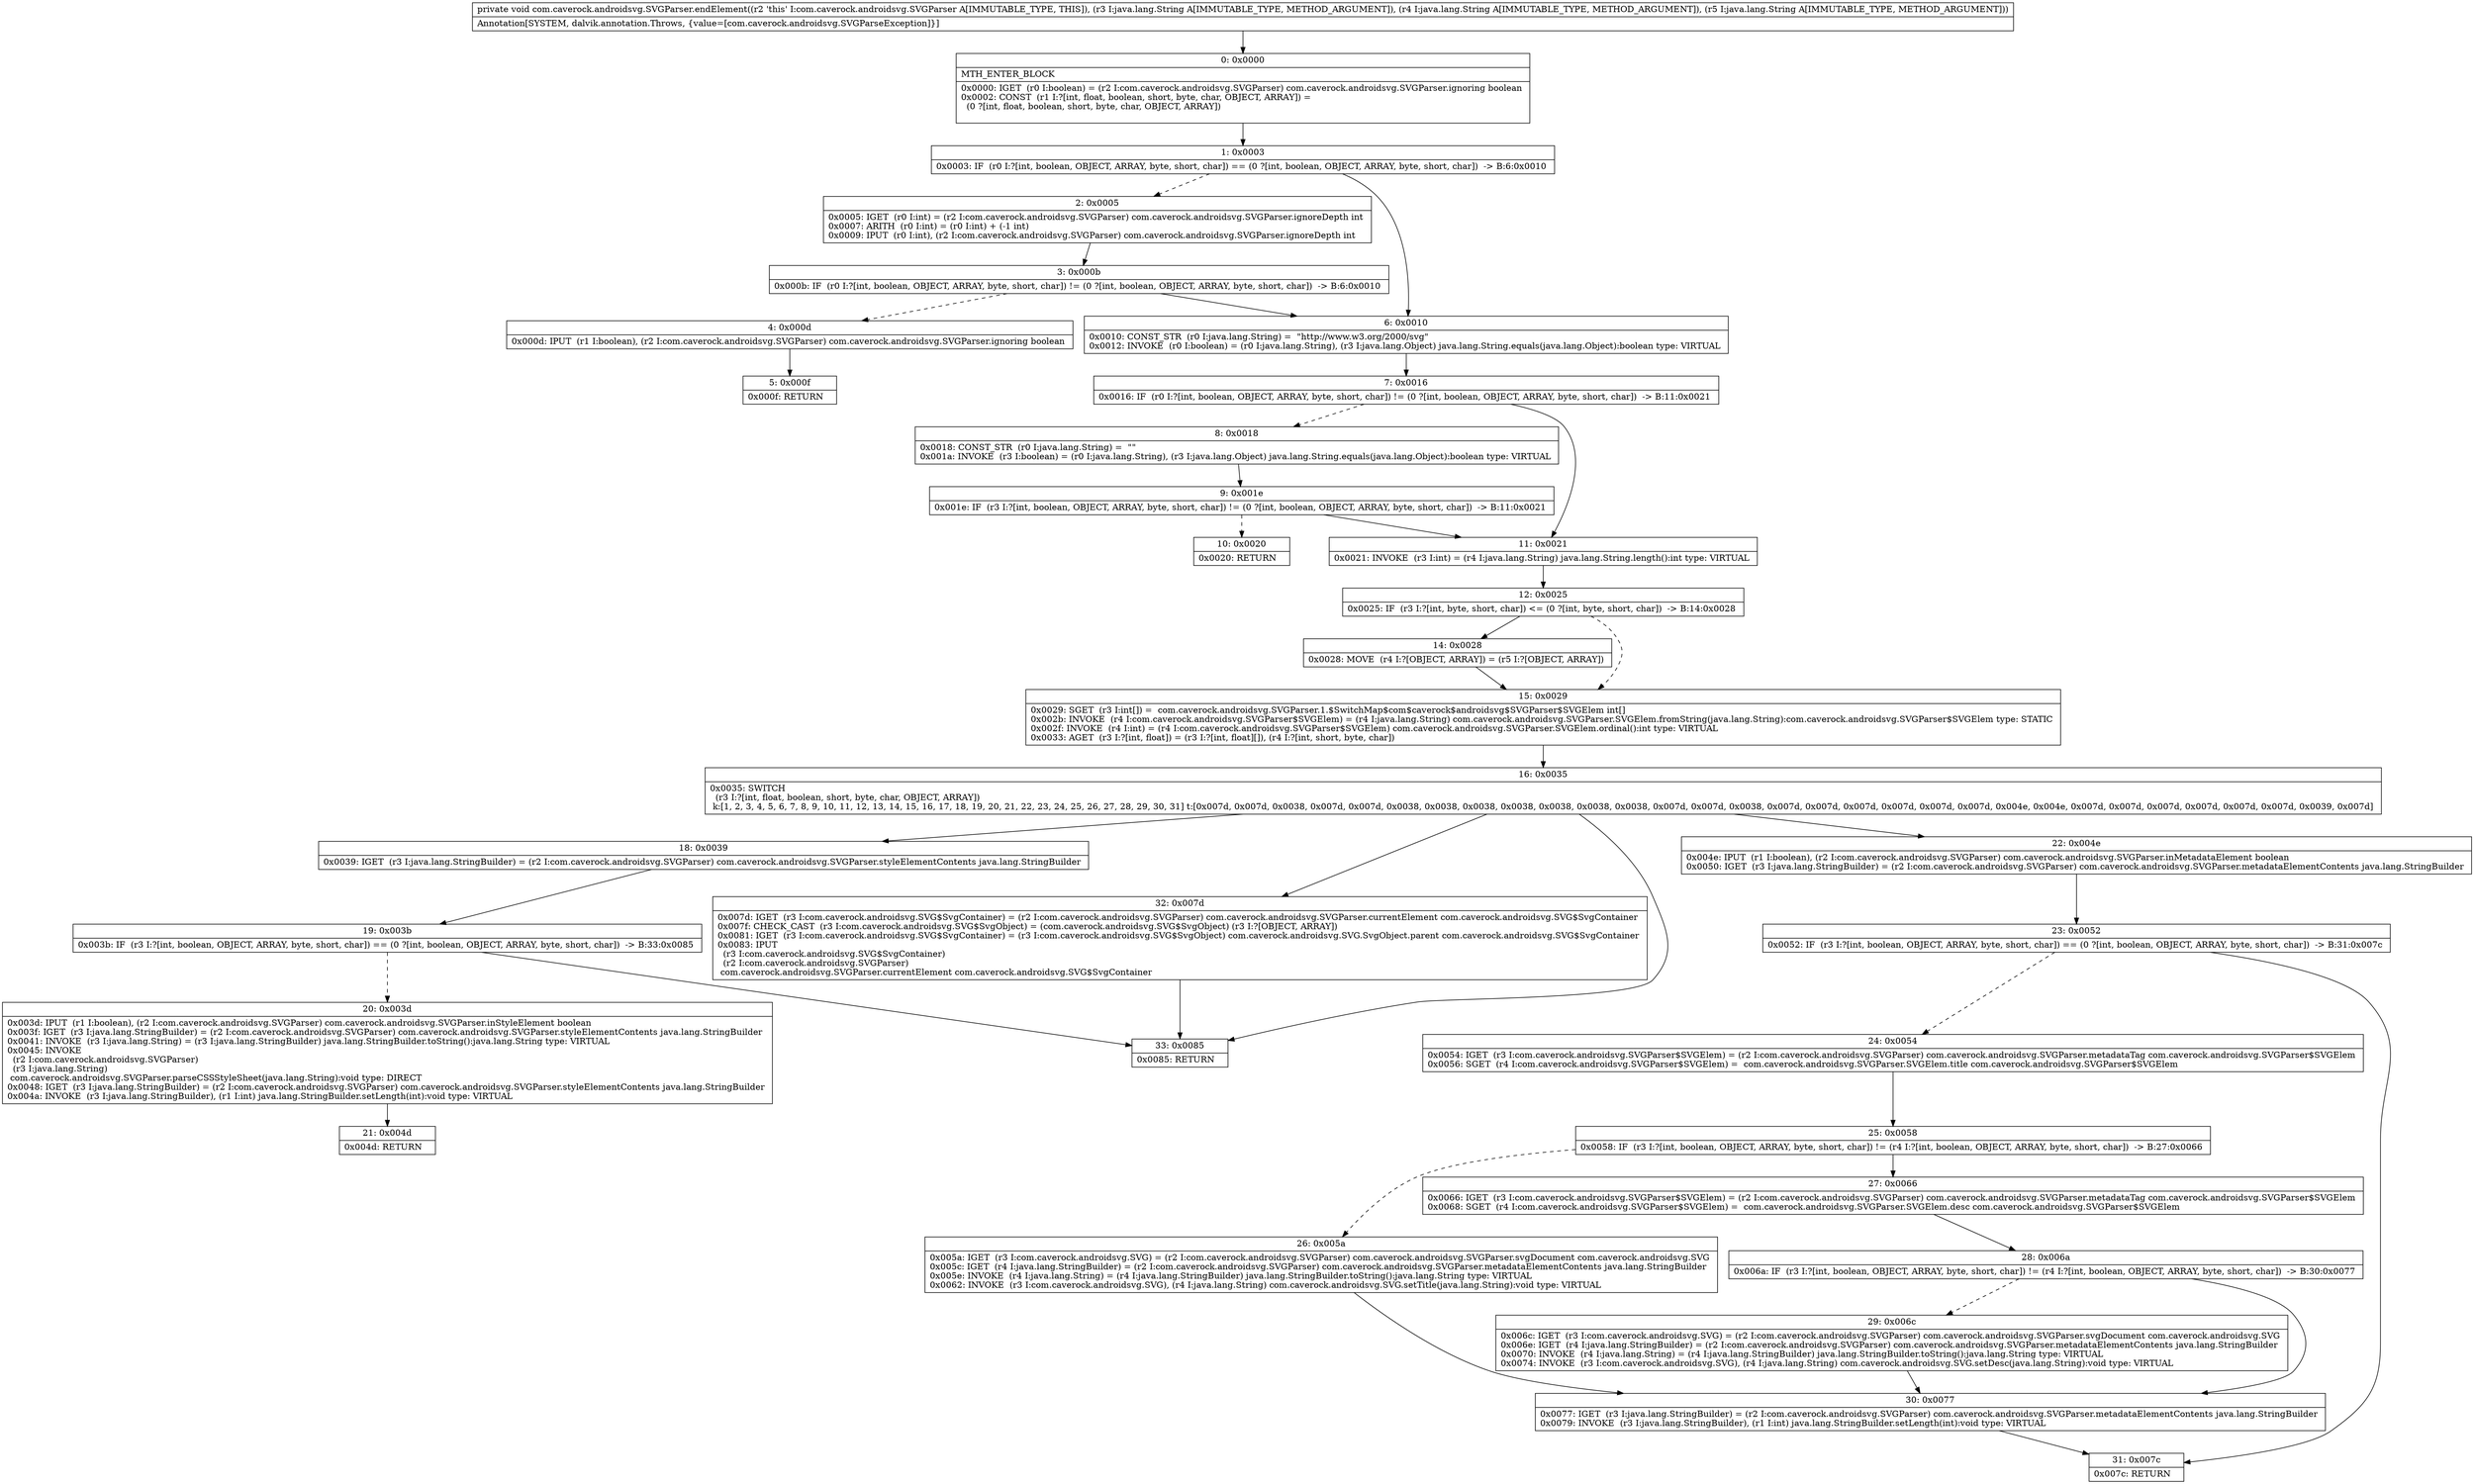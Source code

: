 digraph "CFG forcom.caverock.androidsvg.SVGParser.endElement(Ljava\/lang\/String;Ljava\/lang\/String;Ljava\/lang\/String;)V" {
Node_0 [shape=record,label="{0\:\ 0x0000|MTH_ENTER_BLOCK\l|0x0000: IGET  (r0 I:boolean) = (r2 I:com.caverock.androidsvg.SVGParser) com.caverock.androidsvg.SVGParser.ignoring boolean \l0x0002: CONST  (r1 I:?[int, float, boolean, short, byte, char, OBJECT, ARRAY]) = \l  (0 ?[int, float, boolean, short, byte, char, OBJECT, ARRAY])\l \l}"];
Node_1 [shape=record,label="{1\:\ 0x0003|0x0003: IF  (r0 I:?[int, boolean, OBJECT, ARRAY, byte, short, char]) == (0 ?[int, boolean, OBJECT, ARRAY, byte, short, char])  \-\> B:6:0x0010 \l}"];
Node_2 [shape=record,label="{2\:\ 0x0005|0x0005: IGET  (r0 I:int) = (r2 I:com.caverock.androidsvg.SVGParser) com.caverock.androidsvg.SVGParser.ignoreDepth int \l0x0007: ARITH  (r0 I:int) = (r0 I:int) + (\-1 int) \l0x0009: IPUT  (r0 I:int), (r2 I:com.caverock.androidsvg.SVGParser) com.caverock.androidsvg.SVGParser.ignoreDepth int \l}"];
Node_3 [shape=record,label="{3\:\ 0x000b|0x000b: IF  (r0 I:?[int, boolean, OBJECT, ARRAY, byte, short, char]) != (0 ?[int, boolean, OBJECT, ARRAY, byte, short, char])  \-\> B:6:0x0010 \l}"];
Node_4 [shape=record,label="{4\:\ 0x000d|0x000d: IPUT  (r1 I:boolean), (r2 I:com.caverock.androidsvg.SVGParser) com.caverock.androidsvg.SVGParser.ignoring boolean \l}"];
Node_5 [shape=record,label="{5\:\ 0x000f|0x000f: RETURN   \l}"];
Node_6 [shape=record,label="{6\:\ 0x0010|0x0010: CONST_STR  (r0 I:java.lang.String) =  \"http:\/\/www.w3.org\/2000\/svg\" \l0x0012: INVOKE  (r0 I:boolean) = (r0 I:java.lang.String), (r3 I:java.lang.Object) java.lang.String.equals(java.lang.Object):boolean type: VIRTUAL \l}"];
Node_7 [shape=record,label="{7\:\ 0x0016|0x0016: IF  (r0 I:?[int, boolean, OBJECT, ARRAY, byte, short, char]) != (0 ?[int, boolean, OBJECT, ARRAY, byte, short, char])  \-\> B:11:0x0021 \l}"];
Node_8 [shape=record,label="{8\:\ 0x0018|0x0018: CONST_STR  (r0 I:java.lang.String) =  \"\" \l0x001a: INVOKE  (r3 I:boolean) = (r0 I:java.lang.String), (r3 I:java.lang.Object) java.lang.String.equals(java.lang.Object):boolean type: VIRTUAL \l}"];
Node_9 [shape=record,label="{9\:\ 0x001e|0x001e: IF  (r3 I:?[int, boolean, OBJECT, ARRAY, byte, short, char]) != (0 ?[int, boolean, OBJECT, ARRAY, byte, short, char])  \-\> B:11:0x0021 \l}"];
Node_10 [shape=record,label="{10\:\ 0x0020|0x0020: RETURN   \l}"];
Node_11 [shape=record,label="{11\:\ 0x0021|0x0021: INVOKE  (r3 I:int) = (r4 I:java.lang.String) java.lang.String.length():int type: VIRTUAL \l}"];
Node_12 [shape=record,label="{12\:\ 0x0025|0x0025: IF  (r3 I:?[int, byte, short, char]) \<= (0 ?[int, byte, short, char])  \-\> B:14:0x0028 \l}"];
Node_14 [shape=record,label="{14\:\ 0x0028|0x0028: MOVE  (r4 I:?[OBJECT, ARRAY]) = (r5 I:?[OBJECT, ARRAY]) \l}"];
Node_15 [shape=record,label="{15\:\ 0x0029|0x0029: SGET  (r3 I:int[]) =  com.caverock.androidsvg.SVGParser.1.$SwitchMap$com$caverock$androidsvg$SVGParser$SVGElem int[] \l0x002b: INVOKE  (r4 I:com.caverock.androidsvg.SVGParser$SVGElem) = (r4 I:java.lang.String) com.caverock.androidsvg.SVGParser.SVGElem.fromString(java.lang.String):com.caverock.androidsvg.SVGParser$SVGElem type: STATIC \l0x002f: INVOKE  (r4 I:int) = (r4 I:com.caverock.androidsvg.SVGParser$SVGElem) com.caverock.androidsvg.SVGParser.SVGElem.ordinal():int type: VIRTUAL \l0x0033: AGET  (r3 I:?[int, float]) = (r3 I:?[int, float][]), (r4 I:?[int, short, byte, char]) \l}"];
Node_16 [shape=record,label="{16\:\ 0x0035|0x0035: SWITCH  \l  (r3 I:?[int, float, boolean, short, byte, char, OBJECT, ARRAY])\l k:[1, 2, 3, 4, 5, 6, 7, 8, 9, 10, 11, 12, 13, 14, 15, 16, 17, 18, 19, 20, 21, 22, 23, 24, 25, 26, 27, 28, 29, 30, 31] t:[0x007d, 0x007d, 0x0038, 0x007d, 0x007d, 0x0038, 0x0038, 0x0038, 0x0038, 0x0038, 0x0038, 0x0038, 0x007d, 0x007d, 0x0038, 0x007d, 0x007d, 0x007d, 0x007d, 0x007d, 0x007d, 0x004e, 0x004e, 0x007d, 0x007d, 0x007d, 0x007d, 0x007d, 0x007d, 0x0039, 0x007d] \l}"];
Node_18 [shape=record,label="{18\:\ 0x0039|0x0039: IGET  (r3 I:java.lang.StringBuilder) = (r2 I:com.caverock.androidsvg.SVGParser) com.caverock.androidsvg.SVGParser.styleElementContents java.lang.StringBuilder \l}"];
Node_19 [shape=record,label="{19\:\ 0x003b|0x003b: IF  (r3 I:?[int, boolean, OBJECT, ARRAY, byte, short, char]) == (0 ?[int, boolean, OBJECT, ARRAY, byte, short, char])  \-\> B:33:0x0085 \l}"];
Node_20 [shape=record,label="{20\:\ 0x003d|0x003d: IPUT  (r1 I:boolean), (r2 I:com.caverock.androidsvg.SVGParser) com.caverock.androidsvg.SVGParser.inStyleElement boolean \l0x003f: IGET  (r3 I:java.lang.StringBuilder) = (r2 I:com.caverock.androidsvg.SVGParser) com.caverock.androidsvg.SVGParser.styleElementContents java.lang.StringBuilder \l0x0041: INVOKE  (r3 I:java.lang.String) = (r3 I:java.lang.StringBuilder) java.lang.StringBuilder.toString():java.lang.String type: VIRTUAL \l0x0045: INVOKE  \l  (r2 I:com.caverock.androidsvg.SVGParser)\l  (r3 I:java.lang.String)\l com.caverock.androidsvg.SVGParser.parseCSSStyleSheet(java.lang.String):void type: DIRECT \l0x0048: IGET  (r3 I:java.lang.StringBuilder) = (r2 I:com.caverock.androidsvg.SVGParser) com.caverock.androidsvg.SVGParser.styleElementContents java.lang.StringBuilder \l0x004a: INVOKE  (r3 I:java.lang.StringBuilder), (r1 I:int) java.lang.StringBuilder.setLength(int):void type: VIRTUAL \l}"];
Node_21 [shape=record,label="{21\:\ 0x004d|0x004d: RETURN   \l}"];
Node_22 [shape=record,label="{22\:\ 0x004e|0x004e: IPUT  (r1 I:boolean), (r2 I:com.caverock.androidsvg.SVGParser) com.caverock.androidsvg.SVGParser.inMetadataElement boolean \l0x0050: IGET  (r3 I:java.lang.StringBuilder) = (r2 I:com.caverock.androidsvg.SVGParser) com.caverock.androidsvg.SVGParser.metadataElementContents java.lang.StringBuilder \l}"];
Node_23 [shape=record,label="{23\:\ 0x0052|0x0052: IF  (r3 I:?[int, boolean, OBJECT, ARRAY, byte, short, char]) == (0 ?[int, boolean, OBJECT, ARRAY, byte, short, char])  \-\> B:31:0x007c \l}"];
Node_24 [shape=record,label="{24\:\ 0x0054|0x0054: IGET  (r3 I:com.caverock.androidsvg.SVGParser$SVGElem) = (r2 I:com.caverock.androidsvg.SVGParser) com.caverock.androidsvg.SVGParser.metadataTag com.caverock.androidsvg.SVGParser$SVGElem \l0x0056: SGET  (r4 I:com.caverock.androidsvg.SVGParser$SVGElem) =  com.caverock.androidsvg.SVGParser.SVGElem.title com.caverock.androidsvg.SVGParser$SVGElem \l}"];
Node_25 [shape=record,label="{25\:\ 0x0058|0x0058: IF  (r3 I:?[int, boolean, OBJECT, ARRAY, byte, short, char]) != (r4 I:?[int, boolean, OBJECT, ARRAY, byte, short, char])  \-\> B:27:0x0066 \l}"];
Node_26 [shape=record,label="{26\:\ 0x005a|0x005a: IGET  (r3 I:com.caverock.androidsvg.SVG) = (r2 I:com.caverock.androidsvg.SVGParser) com.caverock.androidsvg.SVGParser.svgDocument com.caverock.androidsvg.SVG \l0x005c: IGET  (r4 I:java.lang.StringBuilder) = (r2 I:com.caverock.androidsvg.SVGParser) com.caverock.androidsvg.SVGParser.metadataElementContents java.lang.StringBuilder \l0x005e: INVOKE  (r4 I:java.lang.String) = (r4 I:java.lang.StringBuilder) java.lang.StringBuilder.toString():java.lang.String type: VIRTUAL \l0x0062: INVOKE  (r3 I:com.caverock.androidsvg.SVG), (r4 I:java.lang.String) com.caverock.androidsvg.SVG.setTitle(java.lang.String):void type: VIRTUAL \l}"];
Node_27 [shape=record,label="{27\:\ 0x0066|0x0066: IGET  (r3 I:com.caverock.androidsvg.SVGParser$SVGElem) = (r2 I:com.caverock.androidsvg.SVGParser) com.caverock.androidsvg.SVGParser.metadataTag com.caverock.androidsvg.SVGParser$SVGElem \l0x0068: SGET  (r4 I:com.caverock.androidsvg.SVGParser$SVGElem) =  com.caverock.androidsvg.SVGParser.SVGElem.desc com.caverock.androidsvg.SVGParser$SVGElem \l}"];
Node_28 [shape=record,label="{28\:\ 0x006a|0x006a: IF  (r3 I:?[int, boolean, OBJECT, ARRAY, byte, short, char]) != (r4 I:?[int, boolean, OBJECT, ARRAY, byte, short, char])  \-\> B:30:0x0077 \l}"];
Node_29 [shape=record,label="{29\:\ 0x006c|0x006c: IGET  (r3 I:com.caverock.androidsvg.SVG) = (r2 I:com.caverock.androidsvg.SVGParser) com.caverock.androidsvg.SVGParser.svgDocument com.caverock.androidsvg.SVG \l0x006e: IGET  (r4 I:java.lang.StringBuilder) = (r2 I:com.caverock.androidsvg.SVGParser) com.caverock.androidsvg.SVGParser.metadataElementContents java.lang.StringBuilder \l0x0070: INVOKE  (r4 I:java.lang.String) = (r4 I:java.lang.StringBuilder) java.lang.StringBuilder.toString():java.lang.String type: VIRTUAL \l0x0074: INVOKE  (r3 I:com.caverock.androidsvg.SVG), (r4 I:java.lang.String) com.caverock.androidsvg.SVG.setDesc(java.lang.String):void type: VIRTUAL \l}"];
Node_30 [shape=record,label="{30\:\ 0x0077|0x0077: IGET  (r3 I:java.lang.StringBuilder) = (r2 I:com.caverock.androidsvg.SVGParser) com.caverock.androidsvg.SVGParser.metadataElementContents java.lang.StringBuilder \l0x0079: INVOKE  (r3 I:java.lang.StringBuilder), (r1 I:int) java.lang.StringBuilder.setLength(int):void type: VIRTUAL \l}"];
Node_31 [shape=record,label="{31\:\ 0x007c|0x007c: RETURN   \l}"];
Node_32 [shape=record,label="{32\:\ 0x007d|0x007d: IGET  (r3 I:com.caverock.androidsvg.SVG$SvgContainer) = (r2 I:com.caverock.androidsvg.SVGParser) com.caverock.androidsvg.SVGParser.currentElement com.caverock.androidsvg.SVG$SvgContainer \l0x007f: CHECK_CAST  (r3 I:com.caverock.androidsvg.SVG$SvgObject) = (com.caverock.androidsvg.SVG$SvgObject) (r3 I:?[OBJECT, ARRAY]) \l0x0081: IGET  (r3 I:com.caverock.androidsvg.SVG$SvgContainer) = (r3 I:com.caverock.androidsvg.SVG$SvgObject) com.caverock.androidsvg.SVG.SvgObject.parent com.caverock.androidsvg.SVG$SvgContainer \l0x0083: IPUT  \l  (r3 I:com.caverock.androidsvg.SVG$SvgContainer)\l  (r2 I:com.caverock.androidsvg.SVGParser)\l com.caverock.androidsvg.SVGParser.currentElement com.caverock.androidsvg.SVG$SvgContainer \l}"];
Node_33 [shape=record,label="{33\:\ 0x0085|0x0085: RETURN   \l}"];
MethodNode[shape=record,label="{private void com.caverock.androidsvg.SVGParser.endElement((r2 'this' I:com.caverock.androidsvg.SVGParser A[IMMUTABLE_TYPE, THIS]), (r3 I:java.lang.String A[IMMUTABLE_TYPE, METHOD_ARGUMENT]), (r4 I:java.lang.String A[IMMUTABLE_TYPE, METHOD_ARGUMENT]), (r5 I:java.lang.String A[IMMUTABLE_TYPE, METHOD_ARGUMENT]))  | Annotation[SYSTEM, dalvik.annotation.Throws, \{value=[com.caverock.androidsvg.SVGParseException]\}]\l}"];
MethodNode -> Node_0;
Node_0 -> Node_1;
Node_1 -> Node_2[style=dashed];
Node_1 -> Node_6;
Node_2 -> Node_3;
Node_3 -> Node_4[style=dashed];
Node_3 -> Node_6;
Node_4 -> Node_5;
Node_6 -> Node_7;
Node_7 -> Node_8[style=dashed];
Node_7 -> Node_11;
Node_8 -> Node_9;
Node_9 -> Node_10[style=dashed];
Node_9 -> Node_11;
Node_11 -> Node_12;
Node_12 -> Node_14;
Node_12 -> Node_15[style=dashed];
Node_14 -> Node_15;
Node_15 -> Node_16;
Node_16 -> Node_18;
Node_16 -> Node_22;
Node_16 -> Node_32;
Node_16 -> Node_33;
Node_18 -> Node_19;
Node_19 -> Node_20[style=dashed];
Node_19 -> Node_33;
Node_20 -> Node_21;
Node_22 -> Node_23;
Node_23 -> Node_24[style=dashed];
Node_23 -> Node_31;
Node_24 -> Node_25;
Node_25 -> Node_26[style=dashed];
Node_25 -> Node_27;
Node_26 -> Node_30;
Node_27 -> Node_28;
Node_28 -> Node_29[style=dashed];
Node_28 -> Node_30;
Node_29 -> Node_30;
Node_30 -> Node_31;
Node_32 -> Node_33;
}

